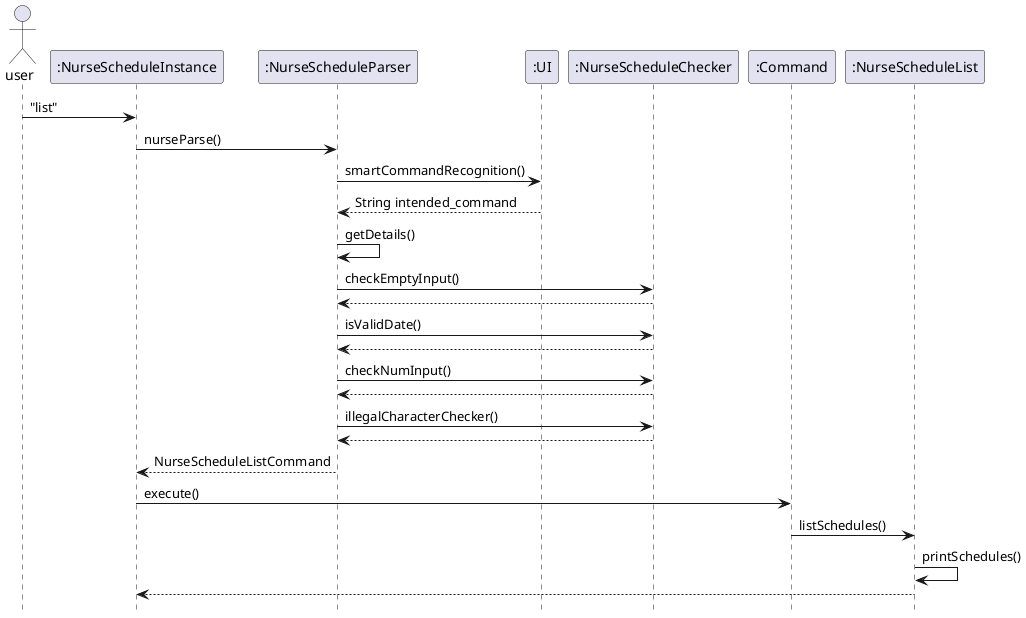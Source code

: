 @startuml
hide footbox

actor user

participant ":NurseScheduleInstance" as NurseScheduleInstance
participant ":NurseScheduleParser" as NurseScheduleParser
participant ":UI" as UI
participant ":NurseScheduleChecker" as NurseScheduleChecker
participant ":Command" as Command
participant ":NurseScheduleList" as NurseScheduleList

user -> NurseScheduleInstance: "list"

NurseScheduleInstance -> NurseScheduleParser: nurseParse()

NurseScheduleParser -> UI: smartCommandRecognition()

UI --> NurseScheduleParser: String intended_command

NurseScheduleParser -> NurseScheduleParser: getDetails()

NurseScheduleParser -> NurseScheduleChecker: checkEmptyInput()

NurseScheduleChecker --> NurseScheduleParser

NurseScheduleParser -> NurseScheduleChecker: isValidDate()

NurseScheduleChecker --> NurseScheduleParser

NurseScheduleParser -> NurseScheduleChecker: checkNumInput()

NurseScheduleChecker --> NurseScheduleParser

NurseScheduleParser -> NurseScheduleChecker: illegalCharacterChecker()

NurseScheduleChecker --> NurseScheduleParser

NurseScheduleParser --> NurseScheduleInstance: NurseScheduleListCommand

NurseScheduleInstance -> Command: execute()

Command -> NurseScheduleList: listSchedules()

NurseScheduleList -> NurseScheduleList: printSchedules()

NurseScheduleList --> NurseScheduleInstance
@enduml
